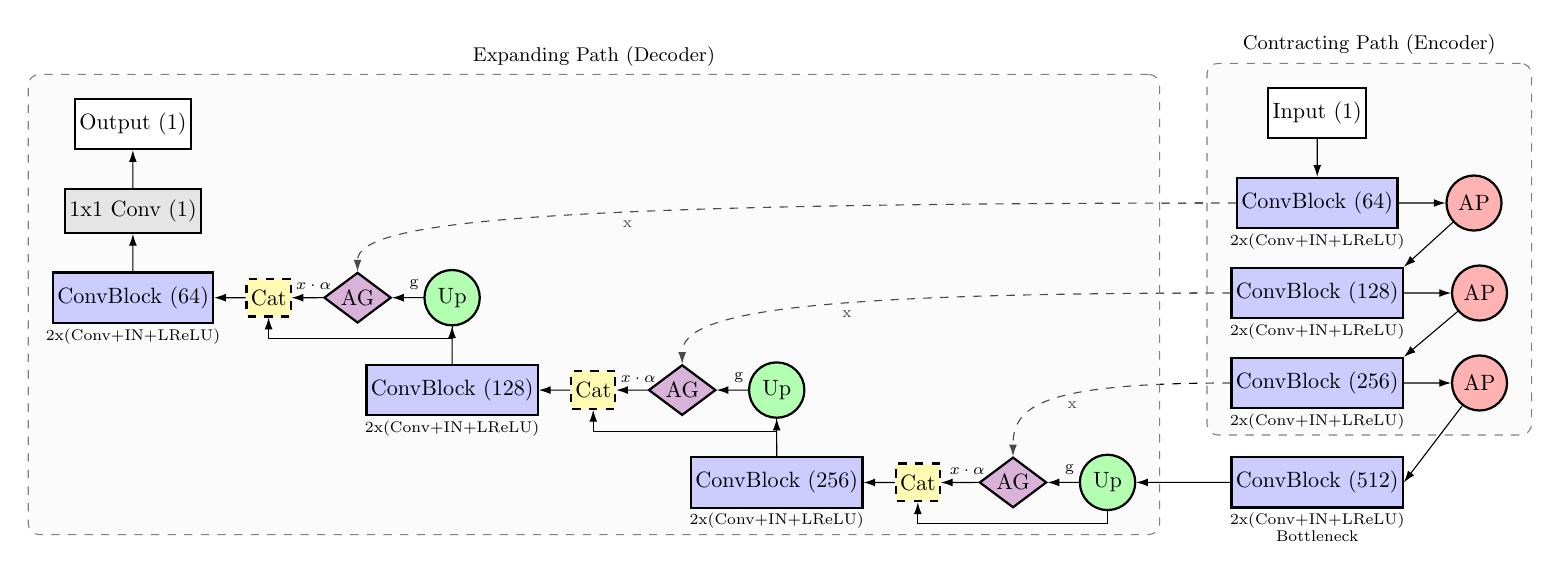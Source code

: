 \documentclass[tikz, border=10pt]{standalone}
\usepackage{tikz}
\usetikzlibrary{positioning, shapes.geometric, arrows.meta, calc, backgrounds, fit}

\begin{document}

% Define layers: background for skips and boxes, nodes for shapes, main for forward arrows
\pgfdeclarelayer{background}
\pgfdeclarelayer{nodes}
\pgfdeclarelayer{main}
\pgfsetlayers{background,nodes,main}

\begin{tikzpicture}[scale=0.8, transform shape,
    node distance=0.6cm and 0.5cm, % Consistent spacing
    conv/.style={rectangle, draw, thick, minimum width=2cm, minimum height=0.8cm, fill=blue!20, text centered, inner sep=2pt},
    pool/.style={circle, draw, thick, minimum size=0.7cm, fill=red!30, text centered}, % Using circle for pooling
    up/.style={circle, draw, thick, minimum size=0.5cm, fill=green!30, text centered}, % Keep circle for upsampling consistency
    concat/.style={rectangle, draw, thick, dashed, minimum width=0.7cm, minimum height=0.6cm, fill=yellow!30, text centered, inner sep=1pt},
    attn_gate/.style={diamond, draw, thick, aspect=1.5, fill=violet!30, minimum size=0.8cm, text centered, inner sep=1pt}, % Attention Gate style
    final/.style={rectangle, draw, thick, minimum width=2cm, minimum height=0.7cm, fill=gray!20, text centered, inner sep=2pt},
    arrow/.style={-{Latex[length=1.5mm, width=1mm]}}, % Consistent arrows
    skipr/.style={-{Latex[length=1.5mm, width=1mm]}, dashed, bend right=45},
    path_bg/.style={rectangle, draw=gray, dashed, rounded corners, fill=black!5, fill opacity=0.3, inner sep=0.3cm} % Consistent background
]

% --- Place all nodes onto the 'nodes' layer ---
\begin{pgfonlayer}{nodes}
    % Input - Adjusted size/fill
    \node (input) [conv, minimum width=1.2cm, fill=white] {Input (1)};

    % Encoder Path (Vertical) - Using InstanceNorm & LeakyReLU based on unet.py ConvBlock
    \node (enc1) [conv, below=of input] {ConvBlock (64)};
    \node[below=-0.05cm of enc1, font=\scriptsize] {2x(Conv+IN+LReLU)};
    \coordinate (enc1_mid) at ($(enc1.east)+(0.25cm,0)$); % Offset for pool
    \node (pool1) [pool, right=of enc1_mid] {AP}; % AvgPool

    \node (enc2) [conv, below=of enc1] {ConvBlock (128)};
    \node[below=-0.05cm of enc2, font=\scriptsize] {2x(Conv+IN+LReLU)};
    \coordinate (enc2_mid) at ($(enc2.east)+(0.25cm,0)$);
    \node (pool2) [pool, right=of enc2_mid] {AP}; % AvgPool

    \node (enc3) [conv, below=of enc2] {ConvBlock (256)};
    \node[below=-0.05cm of enc3, font=\scriptsize] {2x(Conv+IN+LReLU)};
    \coordinate (enc3_mid) at ($(enc3.east)+(0.25cm,0)$);
    \node (pool3) [pool, right=of enc3_mid] {AP}; % AvgPool

    % Bottleneck
    \node (bottleneck) [conv, below=0.75cm of enc3] {ConvBlock (512)};
    \node[below=-0.05cm of bottleneck, font=\scriptsize] {2x(Conv+IN+LReLU)};
    \node[below=0.35cm of bottleneck, inner sep=0, font=\scriptsize]{Bottleneck};


    % Decoder Path (Vertical) with Attention Gates
    % Level 3
    \node (up3) [up, left=1.5cm of bottleneck] {Up};
    \node (ag3) [attn_gate, left=of up3] {AG};
    \node (concat3) [concat, left=0.6cm of ag3] {Cat};
    \node (dec3) [conv, left=of concat3] {ConvBlock (256)};
    \node[below=-0.05cm of dec3, font=\scriptsize] {2x(Conv+IN+LReLU)};

    % Level 2
    \node (up2) [up, above=of dec3] {Up};
    \node (ag2) [attn_gate, left=of up2] {AG};
    \node (concat2) [concat, left=of ag2] {Cat};
    \node (dec2) [conv, left=of concat2] {ConvBlock (128)};
    \node[below=-0.05cm of dec2, font=\scriptsize] {2x(Conv+IN+LReLU)};

    % Level 1
    \node (up1) [up, above=of dec2] {Up};
    \node (ag1) [attn_gate, left=of up1] {AG};
    \node (concat1) [concat, left=of ag1] {Cat};
    \node (dec1) [conv, left=of concat1] {ConvBlock (64)};
    \node[below=-0.05cm of dec1, font=\scriptsize] {2x(Conv+IN+LReLU)};

    % Output
    \node (output) [final, above=of dec1] {1x1 Conv (1)};
    \node (output_img) [conv, above=of output, minimum width=1.2cm, fill=white] {Output (1)};

\end{pgfonlayer}
% --- End of nodes layer ---

% --- Place skip connections and background boxes onto the 'background' layer ---
\begin{pgfonlayer}{background}
    % Skip Connections (Curved) - FROM Encoder TO Attention Gate
    \draw[skipr] (enc3.west) .. controls +(west:3.0cm) and +(north:0.8cm) .. node[pos=0.4, below, font=\scriptsize]{x} (ag3.north);
    \draw [skipr] (enc2.west) .. controls +(west:7.0cm) and +(north:0.8cm) .. node[pos=0.4, below, font=\scriptsize]{x} (ag2.north);
    \draw [skipr] (enc1.west) .. controls +(west:11.0cm) and +(north:0.8cm) .. node[pos=0.4, below, font=\scriptsize]{x} (ag1.north);

    % Background Rectangles using fit - Including AG in decoder box
    \node[path_bg, fit=(input) (enc1) (pool1) (enc2) (pool2) (enc3) (pool3), label={[font=\small, anchor=south]north:Contracting Path (Encoder)}] (encoder_box) {};
    \node[path_bg, fit=(output_img) (output) (dec1) (concat1) (ag1) (up1) (dec2) (concat2) (ag2) (up2) (dec3) (concat3) (ag3) (up3), label={[font=\small, anchor=south]north:Expanding Path (Decoder)}] (decoder_box) {};

\end{pgfonlayer}
% --- End of background layer ---

% --- Place main connections onto the 'main' layer (drawn last) ---
\begin{pgfonlayer}{main}
    % Connections - Encoder
    \draw [arrow] (input) -- (enc1);
    \draw [arrow] (enc1) -- (pool1);
    \draw [arrow] (pool1) -- (enc2.north east);
    \draw [arrow] (enc2) -- (pool2);
    \draw [arrow] (pool2) -- (enc3.north east);
    \draw [arrow] (enc3) -- (pool3);
    \draw [arrow] (pool3) -- (bottleneck.east); % Connect pool to bottleneck right

    % Connections - Decoder (Bottleneck -> Up -> AG & Cat; AG -> Cat -> Dec -> Next Up)
    \draw [arrow] (bottleneck) -- (up3);
    \draw [arrow] (up3) -- node[pos=0.3, above, font=\scriptsize]{g} (ag3.east); % Up -> AG (gating signal)
    \draw [arrow] (up3.south) -- ++(0,-0.2) -| (concat3.south); % U-shaped path below AG
    \draw [arrow] (ag3.west) -- node[pos=0.3, above, font=\scriptsize]{$x \cdot \alpha$} (concat3.east); % AG -> Cat (attended signal)
    \draw [arrow] (concat3) -- (dec3);
    \draw [arrow] (dec3) -- (up2);

    \draw [arrow] (up2) -- node[pos=0.3, above, font=\scriptsize]{g} (ag2.east);
    \draw [arrow] (up2.south) -- ++(0,-0.2) -| (concat2.south);
    \draw [arrow] (ag2.west) -- node[pos=0.3, above, font=\scriptsize]{$x \cdot \alpha$} (concat2.east);
    \draw [arrow] (concat2) -- (dec2);
    \draw [arrow] (dec2) -- (up1);

    \draw [arrow] (up1) -- node[pos=0.3, above, font=\scriptsize]{g} (ag1.east);
    \draw [arrow] (up1.south) -- ++(0,-0.2) -| (concat1.south);
    \draw [arrow] (ag1.west) -- node[pos=0.3, above, font=\scriptsize]{$x \cdot \alpha$} (concat1.east);
    \draw [arrow] (concat1) -- (dec1);
    \draw [arrow] (dec1) -- (output);
    \draw [arrow] (output) -- (output_img);
\end{pgfonlayer}
% --- End of main layer ---

\end{tikzpicture}

\end{document} 
